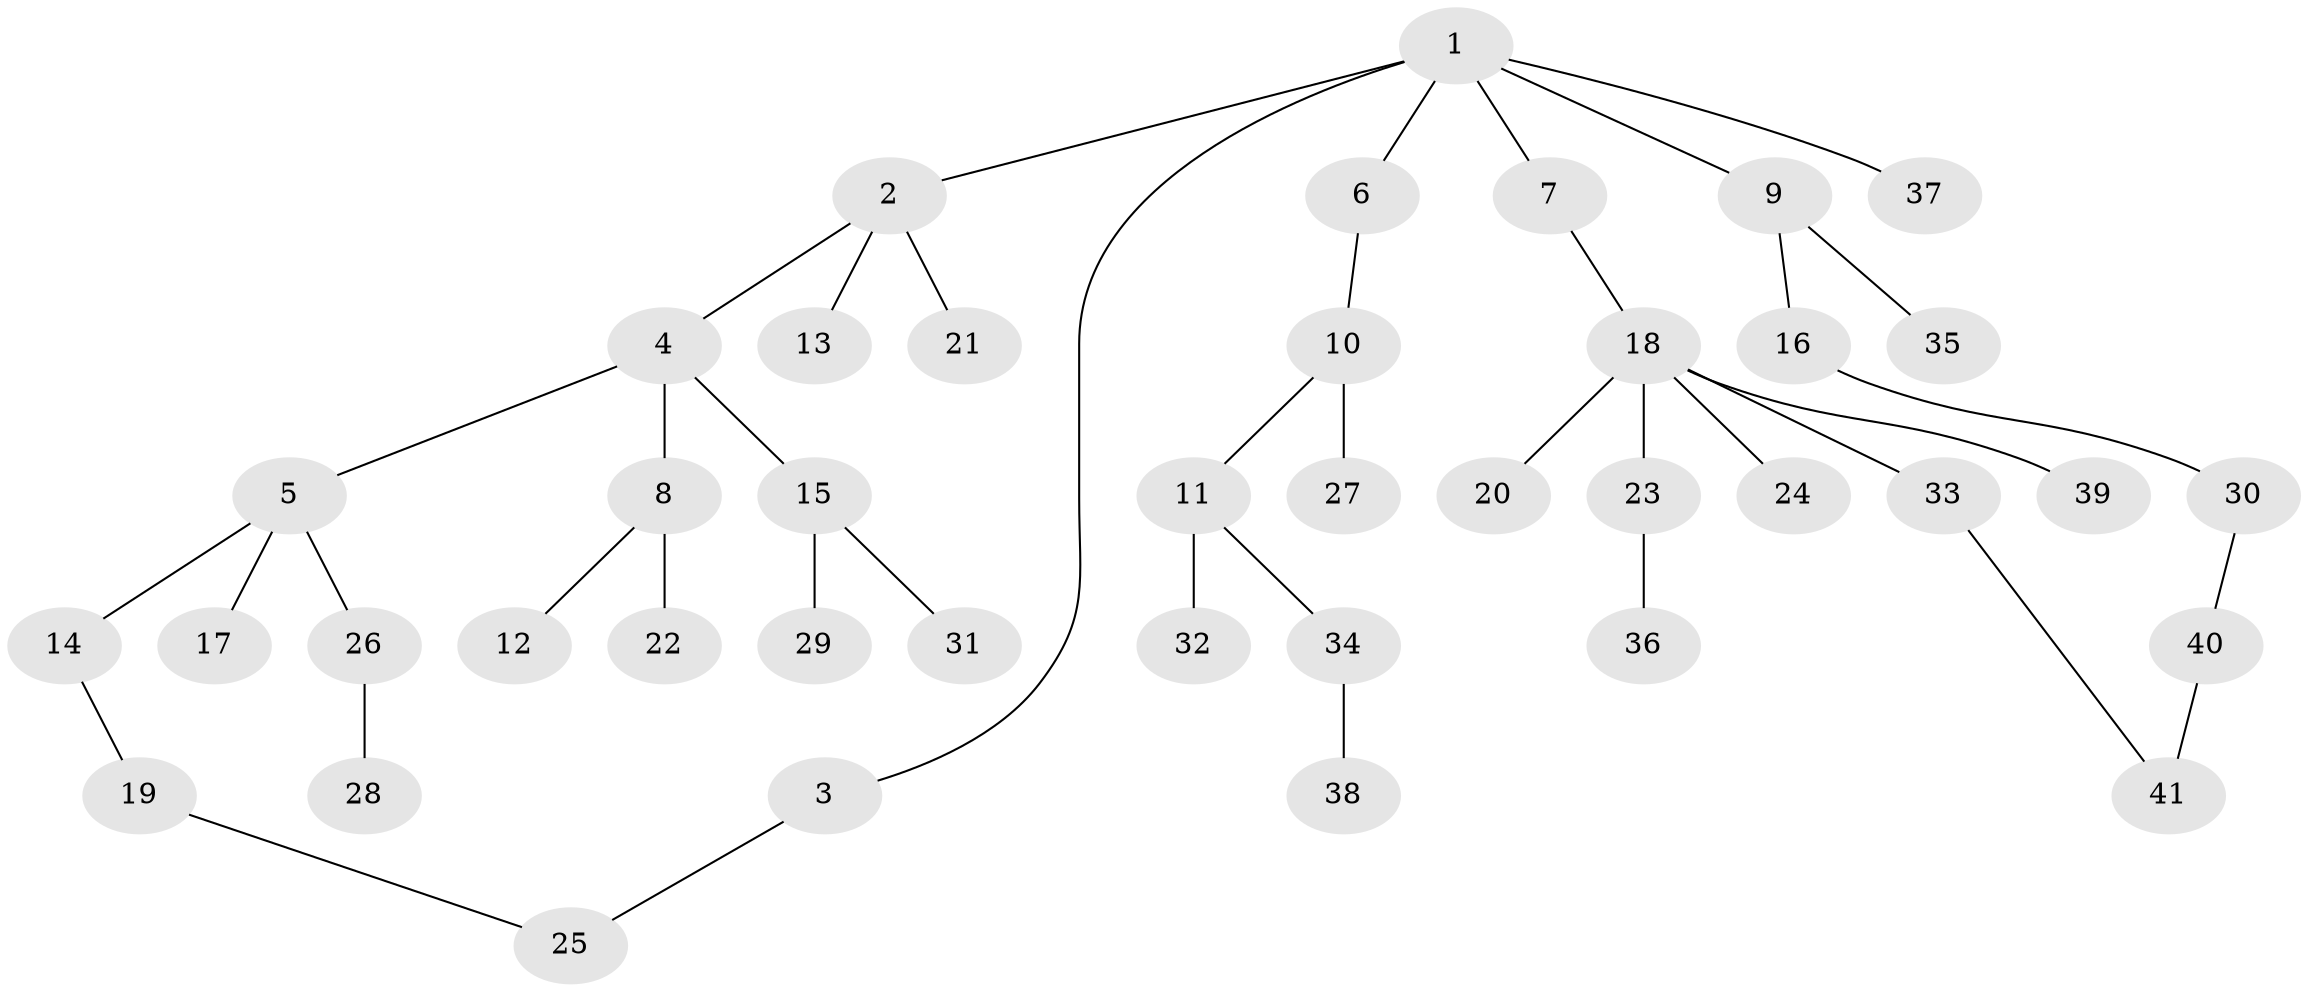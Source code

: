 // original degree distribution, {7: 0.03076923076923077, 5: 0.015384615384615385, 2: 0.3076923076923077, 4: 0.07692307692307693, 3: 0.12307692307692308, 1: 0.4461538461538462}
// Generated by graph-tools (version 1.1) at 2025/48/03/04/25 22:48:45]
// undirected, 41 vertices, 42 edges
graph export_dot {
  node [color=gray90,style=filled];
  1;
  2;
  3;
  4;
  5;
  6;
  7;
  8;
  9;
  10;
  11;
  12;
  13;
  14;
  15;
  16;
  17;
  18;
  19;
  20;
  21;
  22;
  23;
  24;
  25;
  26;
  27;
  28;
  29;
  30;
  31;
  32;
  33;
  34;
  35;
  36;
  37;
  38;
  39;
  40;
  41;
  1 -- 2 [weight=1.0];
  1 -- 3 [weight=1.0];
  1 -- 6 [weight=1.0];
  1 -- 7 [weight=1.0];
  1 -- 9 [weight=1.0];
  1 -- 37 [weight=1.0];
  2 -- 4 [weight=1.0];
  2 -- 13 [weight=1.0];
  2 -- 21 [weight=1.0];
  3 -- 25 [weight=1.0];
  4 -- 5 [weight=1.0];
  4 -- 8 [weight=1.0];
  4 -- 15 [weight=1.0];
  5 -- 14 [weight=1.0];
  5 -- 17 [weight=1.0];
  5 -- 26 [weight=1.0];
  6 -- 10 [weight=1.0];
  7 -- 18 [weight=1.0];
  8 -- 12 [weight=1.0];
  8 -- 22 [weight=1.0];
  9 -- 16 [weight=1.0];
  9 -- 35 [weight=1.0];
  10 -- 11 [weight=1.0];
  10 -- 27 [weight=1.0];
  11 -- 32 [weight=1.0];
  11 -- 34 [weight=1.0];
  14 -- 19 [weight=1.0];
  15 -- 29 [weight=1.0];
  15 -- 31 [weight=1.0];
  16 -- 30 [weight=1.0];
  18 -- 20 [weight=1.0];
  18 -- 23 [weight=1.0];
  18 -- 24 [weight=1.0];
  18 -- 33 [weight=1.0];
  18 -- 39 [weight=1.0];
  19 -- 25 [weight=1.0];
  23 -- 36 [weight=1.0];
  26 -- 28 [weight=1.0];
  30 -- 40 [weight=1.0];
  33 -- 41 [weight=1.0];
  34 -- 38 [weight=1.0];
  40 -- 41 [weight=1.0];
}
